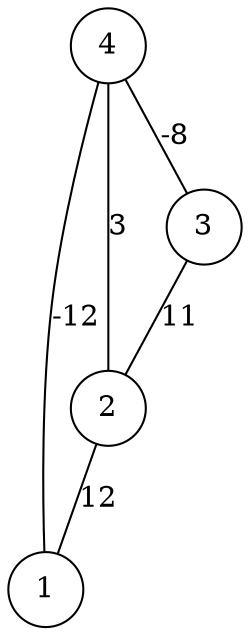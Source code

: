 graph { 
	 fontname="Helvetica,Arial,sans-serif" 
	 node [shape = circle]; 
	 4 -- 1 [label = "-12"];
	 4 -- 2 [label = "3"];
	 4 -- 3 [label = "-8"];
	 3 -- 2 [label = "11"];
	 2 -- 1 [label = "12"];
	 1;
	 2;
	 3;
	 4;
}
